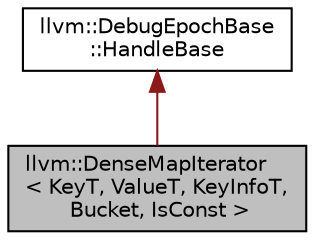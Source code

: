 digraph "llvm::DenseMapIterator&lt; KeyT, ValueT, KeyInfoT, Bucket, IsConst &gt;"
{
 // LATEX_PDF_SIZE
  bgcolor="transparent";
  edge [fontname="Helvetica",fontsize="10",labelfontname="Helvetica",labelfontsize="10"];
  node [fontname="Helvetica",fontsize="10",shape="box"];
  Node1 [label="llvm::DenseMapIterator\l\< KeyT, ValueT, KeyInfoT,\l Bucket, IsConst \>",height=0.2,width=0.4,color="black", fillcolor="grey75", style="filled", fontcolor="black",tooltip=" "];
  Node2 -> Node1 [dir="back",color="firebrick4",fontsize="10",style="solid",fontname="Helvetica"];
  Node2 [label="llvm::DebugEpochBase\l::HandleBase",height=0.2,width=0.4,color="black",URL="$classllvm_1_1DebugEpochBase_1_1HandleBase.html",tooltip=" "];
}
